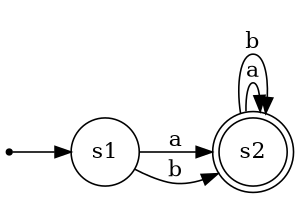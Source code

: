 digraph finite_state_machine {
    rankdir=LR;
    size="2,5"

    node [shape = doublecircle]; s2;
    node [shape = point ]; qi

    node [shape = circle];
    qi -> s1;
    s1  -> s2 [ label = "a" ];
    s1  -> s2 [ label = "b" ];
    s2  -> s2 [ label = "a" ];
    s2  -> s2 [ label = "b" ];
}
